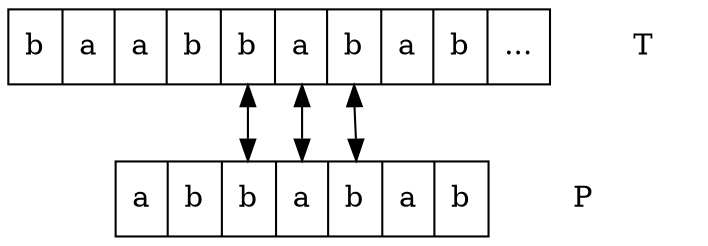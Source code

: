 digraph G{
	node[shape=record]
    w[label="b|a|<r> a|b|<1> b|<2> a| <3> b|a|b|..."];
    T[shape=plaintext];
    p[label="<r> a|b|<1> b|<2> a|<3> b|a|b"];
    P[shape=plaintext];
    //w:h->p:h[dir=both, label="X"];
    //w:r->p:r[dir=both];
    w:1->p:1[dir=both];
    w:2->p:2[dir=both];
    w:3->p:3[dir=both];
    {rank=same w T}
    {rank=same p P}
}
